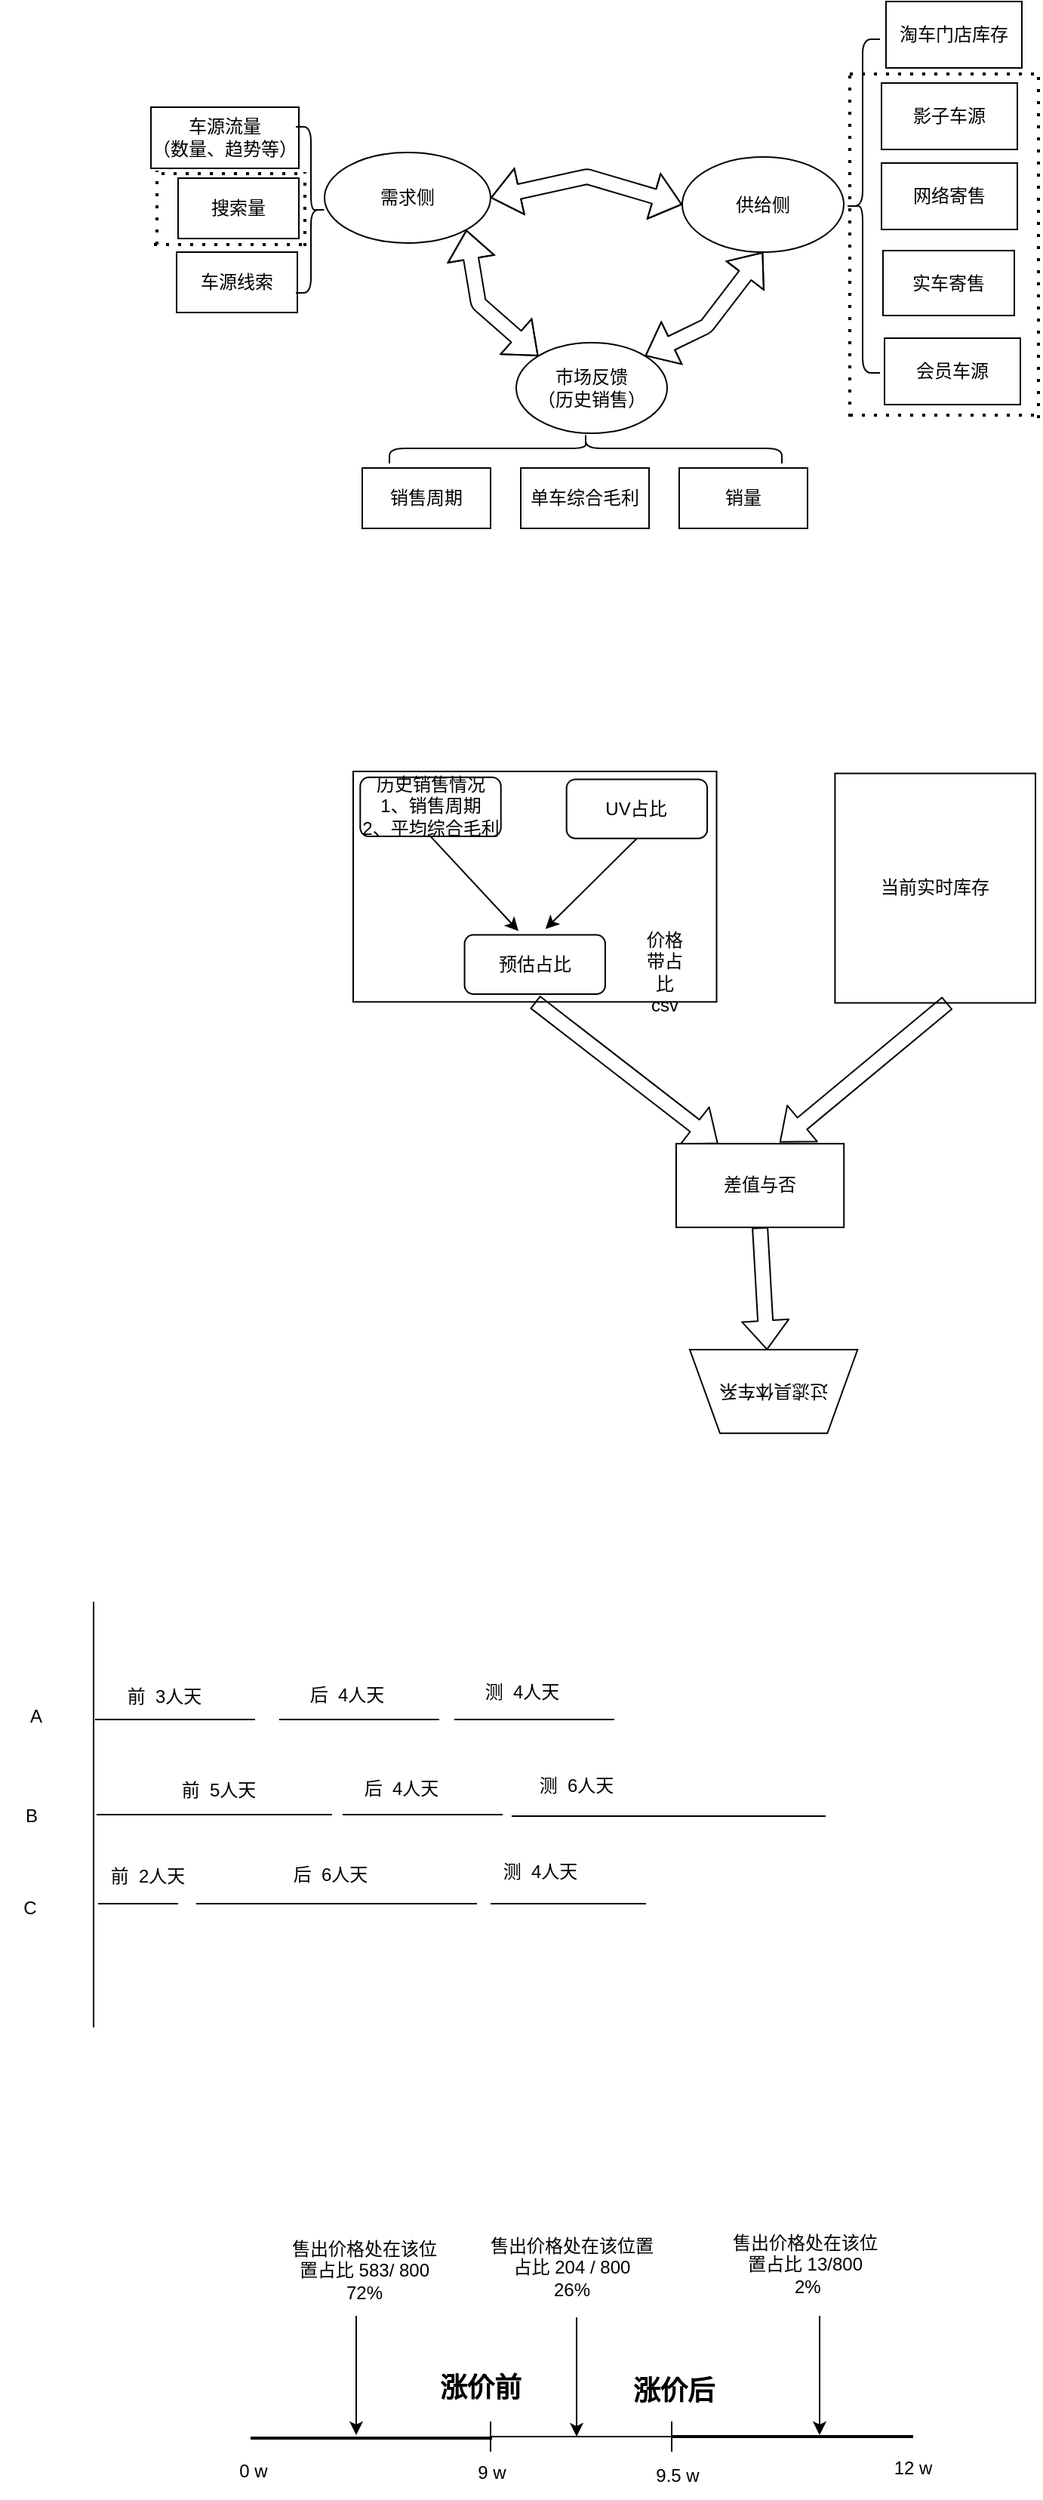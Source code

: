 <mxfile version="24.9.2">
  <diagram id="h2JnVIzkqxwsIQfDxEsc" name="Page-1">
    <mxGraphModel dx="1156" dy="581" grid="0" gridSize="10" guides="0" tooltips="1" connect="1" arrows="1" fold="1" page="1" pageScale="2" pageWidth="827" pageHeight="1169" math="0" shadow="0">
      <root>
        <mxCell id="0" />
        <mxCell id="1" parent="0" />
        <mxCell id="4rzljkEA9-k4ee4jPkZl-1" value="需求侧" style="ellipse;whiteSpace=wrap;html=1;" parent="1" vertex="1">
          <mxGeometry x="324" y="259" width="110" height="60" as="geometry" />
        </mxCell>
        <mxCell id="4rzljkEA9-k4ee4jPkZl-2" value="市场反馈&lt;br&gt;（历史销售）" style="ellipse;whiteSpace=wrap;html=1;" parent="1" vertex="1">
          <mxGeometry x="451" y="385" width="100" height="60" as="geometry" />
        </mxCell>
        <mxCell id="4rzljkEA9-k4ee4jPkZl-3" value="车源线索" style="rounded=0;whiteSpace=wrap;html=1;" parent="1" vertex="1">
          <mxGeometry x="226" y="325" width="80" height="40" as="geometry" />
        </mxCell>
        <mxCell id="4rzljkEA9-k4ee4jPkZl-4" value="车源流量&lt;br&gt;（数量、趋势等）" style="rounded=0;whiteSpace=wrap;html=1;" parent="1" vertex="1">
          <mxGeometry x="209" y="229" width="98" height="40.5" as="geometry" />
        </mxCell>
        <mxCell id="4rzljkEA9-k4ee4jPkZl-9" value="销量" style="rounded=0;whiteSpace=wrap;html=1;" parent="1" vertex="1">
          <mxGeometry x="559" y="468" width="85" height="40" as="geometry" />
        </mxCell>
        <mxCell id="4rzljkEA9-k4ee4jPkZl-10" value="单车综合毛利" style="rounded=0;whiteSpace=wrap;html=1;" parent="1" vertex="1">
          <mxGeometry x="454" y="468" width="85" height="40" as="geometry" />
        </mxCell>
        <mxCell id="4rzljkEA9-k4ee4jPkZl-11" value="销售周期" style="rounded=0;whiteSpace=wrap;html=1;" parent="1" vertex="1">
          <mxGeometry x="349" y="468" width="85" height="40" as="geometry" />
        </mxCell>
        <mxCell id="DKgyzTSYNXg1ywMiP4eZ-1" value="供给侧" style="ellipse;whiteSpace=wrap;html=1;" parent="1" vertex="1">
          <mxGeometry x="561" y="262" width="107" height="63" as="geometry" />
        </mxCell>
        <mxCell id="DKgyzTSYNXg1ywMiP4eZ-2" value="淘车门店库存" style="rounded=0;whiteSpace=wrap;html=1;" parent="1" vertex="1">
          <mxGeometry x="696" y="159" width="90" height="44" as="geometry" />
        </mxCell>
        <mxCell id="DKgyzTSYNXg1ywMiP4eZ-3" value="会员车源" style="rounded=0;whiteSpace=wrap;html=1;" parent="1" vertex="1">
          <mxGeometry x="695" y="382" width="90" height="44" as="geometry" />
        </mxCell>
        <mxCell id="DKgyzTSYNXg1ywMiP4eZ-4" value="影子车源" style="rounded=0;whiteSpace=wrap;html=1;" parent="1" vertex="1">
          <mxGeometry x="693" y="213" width="90" height="44" as="geometry" />
        </mxCell>
        <mxCell id="DKgyzTSYNXg1ywMiP4eZ-8" value="网络寄售" style="rounded=0;whiteSpace=wrap;html=1;" parent="1" vertex="1">
          <mxGeometry x="693" y="266" width="90" height="44" as="geometry" />
        </mxCell>
        <mxCell id="DKgyzTSYNXg1ywMiP4eZ-18" value="实车寄售" style="rounded=0;whiteSpace=wrap;html=1;" parent="1" vertex="1">
          <mxGeometry x="694" y="324" width="87" height="43" as="geometry" />
        </mxCell>
        <mxCell id="DKgyzTSYNXg1ywMiP4eZ-25" value="" style="shape=flexArrow;endArrow=classic;startArrow=classic;html=1;entryX=0;entryY=0.5;entryDx=0;entryDy=0;exitX=1;exitY=0.5;exitDx=0;exitDy=0;" parent="1" source="4rzljkEA9-k4ee4jPkZl-1" target="DKgyzTSYNXg1ywMiP4eZ-1" edge="1">
          <mxGeometry width="50" height="50" relative="1" as="geometry">
            <mxPoint x="399" y="286" as="sourcePoint" />
            <mxPoint x="476.5" y="242" as="targetPoint" />
            <Array as="points">
              <mxPoint x="498" y="275" />
            </Array>
          </mxGeometry>
        </mxCell>
        <mxCell id="DKgyzTSYNXg1ywMiP4eZ-28" value="" style="shape=flexArrow;endArrow=classic;startArrow=classic;html=1;entryX=0;entryY=0;entryDx=0;entryDy=0;exitX=1;exitY=1;exitDx=0;exitDy=0;" parent="1" source="4rzljkEA9-k4ee4jPkZl-1" target="4rzljkEA9-k4ee4jPkZl-2" edge="1">
          <mxGeometry width="50" height="50" relative="1" as="geometry">
            <mxPoint x="444" y="299" as="sourcePoint" />
            <mxPoint x="571" y="301" as="targetPoint" />
            <Array as="points">
              <mxPoint x="426" y="359" />
            </Array>
          </mxGeometry>
        </mxCell>
        <mxCell id="DKgyzTSYNXg1ywMiP4eZ-29" value="" style="shape=flexArrow;endArrow=classic;startArrow=classic;html=1;entryX=0.5;entryY=1;entryDx=0;entryDy=0;exitX=1;exitY=0;exitDx=0;exitDy=0;" parent="1" source="4rzljkEA9-k4ee4jPkZl-2" target="DKgyzTSYNXg1ywMiP4eZ-1" edge="1">
          <mxGeometry width="50" height="50" relative="1" as="geometry">
            <mxPoint x="454" y="309" as="sourcePoint" />
            <mxPoint x="581" y="311" as="targetPoint" />
            <Array as="points">
              <mxPoint x="577" y="374" />
            </Array>
          </mxGeometry>
        </mxCell>
        <mxCell id="DKgyzTSYNXg1ywMiP4eZ-30" value="" style="shape=curlyBracket;whiteSpace=wrap;html=1;rounded=1;rotation=90;" parent="1" vertex="1">
          <mxGeometry x="487" y="325" width="20" height="260" as="geometry" />
        </mxCell>
        <mxCell id="DKgyzTSYNXg1ywMiP4eZ-31" value="" style="shape=curlyBracket;whiteSpace=wrap;html=1;rounded=1;" parent="1" vertex="1">
          <mxGeometry x="669" y="184" width="23" height="221" as="geometry" />
        </mxCell>
        <mxCell id="DKgyzTSYNXg1ywMiP4eZ-32" value="" style="shape=curlyBracket;whiteSpace=wrap;html=1;rounded=1;rotation=-180;" parent="1" vertex="1">
          <mxGeometry x="305" y="242" width="20" height="110" as="geometry" />
        </mxCell>
        <mxCell id="qvE1DPQwKhjnJPEe9cQu-2" value="" style="endArrow=none;dashed=1;html=1;dashPattern=1 3;strokeWidth=2;" parent="1" edge="1">
          <mxGeometry width="50" height="50" relative="1" as="geometry">
            <mxPoint x="672" y="434" as="sourcePoint" />
            <mxPoint x="672" y="205" as="targetPoint" />
          </mxGeometry>
        </mxCell>
        <mxCell id="qvE1DPQwKhjnJPEe9cQu-3" value="" style="endArrow=none;dashed=1;html=1;dashPattern=1 3;strokeWidth=2;" parent="1" edge="1">
          <mxGeometry width="50" height="50" relative="1" as="geometry">
            <mxPoint x="672" y="433" as="sourcePoint" />
            <mxPoint x="797" y="433" as="targetPoint" />
          </mxGeometry>
        </mxCell>
        <mxCell id="qvE1DPQwKhjnJPEe9cQu-4" value="" style="endArrow=none;dashed=1;html=1;dashPattern=1 3;strokeWidth=2;" parent="1" edge="1">
          <mxGeometry width="50" height="50" relative="1" as="geometry">
            <mxPoint x="797" y="435" as="sourcePoint" />
            <mxPoint x="797" y="206" as="targetPoint" />
          </mxGeometry>
        </mxCell>
        <mxCell id="qvE1DPQwKhjnJPEe9cQu-6" value="" style="endArrow=none;dashed=1;html=1;dashPattern=1 3;strokeWidth=2;" parent="1" edge="1">
          <mxGeometry width="50" height="50" relative="1" as="geometry">
            <mxPoint x="672" y="207" as="sourcePoint" />
            <mxPoint x="797" y="207" as="targetPoint" />
          </mxGeometry>
        </mxCell>
        <mxCell id="YF1DhfX-Kx2zVQ6WggtQ-1" value="搜索量" style="rounded=0;whiteSpace=wrap;html=1;" parent="1" vertex="1">
          <mxGeometry x="227" y="276" width="80" height="40" as="geometry" />
        </mxCell>
        <mxCell id="YF1DhfX-Kx2zVQ6WggtQ-2" value="" style="endArrow=none;dashed=1;html=1;dashPattern=1 3;strokeWidth=2;" parent="1" edge="1">
          <mxGeometry width="50" height="50" relative="1" as="geometry">
            <mxPoint x="213" y="320" as="sourcePoint" />
            <mxPoint x="213" y="271" as="targetPoint" />
          </mxGeometry>
        </mxCell>
        <mxCell id="YF1DhfX-Kx2zVQ6WggtQ-3" value="" style="endArrow=none;dashed=1;html=1;dashPattern=1 3;strokeWidth=2;" parent="1" edge="1">
          <mxGeometry width="50" height="50" relative="1" as="geometry">
            <mxPoint x="216" y="273" as="sourcePoint" />
            <mxPoint x="312" y="273" as="targetPoint" />
          </mxGeometry>
        </mxCell>
        <mxCell id="YF1DhfX-Kx2zVQ6WggtQ-4" value="" style="endArrow=none;dashed=1;html=1;dashPattern=1 3;strokeWidth=2;" parent="1" edge="1">
          <mxGeometry width="50" height="50" relative="1" as="geometry">
            <mxPoint x="309" y="320" as="sourcePoint" />
            <mxPoint x="211" y="320" as="targetPoint" />
          </mxGeometry>
        </mxCell>
        <mxCell id="YF1DhfX-Kx2zVQ6WggtQ-5" value="" style="endArrow=none;dashed=1;html=1;dashPattern=1 3;strokeWidth=2;" parent="1" edge="1">
          <mxGeometry width="50" height="50" relative="1" as="geometry">
            <mxPoint x="311" y="321" as="sourcePoint" />
            <mxPoint x="311" y="272" as="targetPoint" />
          </mxGeometry>
        </mxCell>
        <mxCell id="kHVffpVzSkyTYF5VaRNM-18" value="" style="group" parent="1" vertex="1" connectable="0">
          <mxGeometry x="343" y="669" width="452" height="435" as="geometry" />
        </mxCell>
        <mxCell id="kHVffpVzSkyTYF5VaRNM-12" value="" style="group" parent="kHVffpVzSkyTYF5VaRNM-18" vertex="1" connectable="0">
          <mxGeometry width="452" height="153.312" as="geometry" />
        </mxCell>
        <mxCell id="kHVffpVzSkyTYF5VaRNM-7" value="" style="rounded=0;whiteSpace=wrap;html=1;" parent="kHVffpVzSkyTYF5VaRNM-12" vertex="1">
          <mxGeometry width="240.756" height="152.66" as="geometry" />
        </mxCell>
        <mxCell id="kHVffpVzSkyTYF5VaRNM-1" value="历史销售情况&lt;br&gt;1、销售周期&lt;br&gt;2、平均综合毛利" style="rounded=1;whiteSpace=wrap;html=1;" parent="kHVffpVzSkyTYF5VaRNM-12" vertex="1">
          <mxGeometry x="4.66" y="3.914" width="93.196" height="39.144" as="geometry" />
        </mxCell>
        <mxCell id="kHVffpVzSkyTYF5VaRNM-2" value="UV占比&lt;br&gt;" style="rounded=1;whiteSpace=wrap;html=1;" parent="kHVffpVzSkyTYF5VaRNM-12" vertex="1">
          <mxGeometry x="141.347" y="5.219" width="93.196" height="39.144" as="geometry" />
        </mxCell>
        <mxCell id="kHVffpVzSkyTYF5VaRNM-3" value="" style="endArrow=classic;html=1;exitX=0.5;exitY=1;exitDx=0;exitDy=0;" parent="kHVffpVzSkyTYF5VaRNM-12" source="kHVffpVzSkyTYF5VaRNM-1" edge="1">
          <mxGeometry width="50" height="50" relative="1" as="geometry">
            <mxPoint x="52.811" y="103.73" as="sourcePoint" />
            <mxPoint x="109.505" y="105.687" as="targetPoint" />
          </mxGeometry>
        </mxCell>
        <mxCell id="kHVffpVzSkyTYF5VaRNM-4" value="" style="endArrow=classic;html=1;exitX=0.5;exitY=1;exitDx=0;exitDy=0;" parent="kHVffpVzSkyTYF5VaRNM-12" source="kHVffpVzSkyTYF5VaRNM-2" edge="1">
          <mxGeometry width="50" height="50" relative="1" as="geometry">
            <mxPoint x="60.577" y="110.254" as="sourcePoint" />
            <mxPoint x="127.368" y="104.383" as="targetPoint" />
          </mxGeometry>
        </mxCell>
        <mxCell id="kHVffpVzSkyTYF5VaRNM-5" value="预估占比" style="rounded=1;whiteSpace=wrap;html=1;" parent="kHVffpVzSkyTYF5VaRNM-12" vertex="1">
          <mxGeometry x="73.78" y="108.297" width="93.196" height="39.144" as="geometry" />
        </mxCell>
        <mxCell id="kHVffpVzSkyTYF5VaRNM-8" value="价格带占比csv" style="text;html=1;strokeColor=none;fillColor=none;align=center;verticalAlign=middle;whiteSpace=wrap;rounded=0;" parent="kHVffpVzSkyTYF5VaRNM-12" vertex="1">
          <mxGeometry x="191.052" y="126.564" width="31.065" height="13.048" as="geometry" />
        </mxCell>
        <mxCell id="kHVffpVzSkyTYF5VaRNM-9" value="当前实时库存" style="rounded=0;whiteSpace=wrap;html=1;" parent="kHVffpVzSkyTYF5VaRNM-12" vertex="1">
          <mxGeometry x="319.196" y="1.305" width="132.804" height="152.007" as="geometry" />
        </mxCell>
        <mxCell id="kHVffpVzSkyTYF5VaRNM-13" value="" style="shape=flexArrow;endArrow=classic;html=1;exitX=0.5;exitY=1;exitDx=0;exitDy=0;entryX=0.25;entryY=0;entryDx=0;entryDy=0;" parent="kHVffpVzSkyTYF5VaRNM-18" source="kHVffpVzSkyTYF5VaRNM-7" target="kHVffpVzSkyTYF5VaRNM-15" edge="1">
          <mxGeometry width="50" height="50" relative="1" as="geometry">
            <mxPoint x="92.623" y="253.981" as="sourcePoint" />
            <mxPoint x="258.418" y="241.975" as="targetPoint" />
          </mxGeometry>
        </mxCell>
        <mxCell id="kHVffpVzSkyTYF5VaRNM-14" value="" style="shape=flexArrow;endArrow=classic;html=1;exitX=0.561;exitY=1;exitDx=0;exitDy=0;exitPerimeter=0;" parent="kHVffpVzSkyTYF5VaRNM-18" source="kHVffpVzSkyTYF5VaRNM-9" edge="1">
          <mxGeometry width="50" height="50" relative="1" as="geometry">
            <mxPoint x="316.77" y="274.299" as="sourcePoint" />
            <mxPoint x="282.5" y="245.669" as="targetPoint" />
          </mxGeometry>
        </mxCell>
        <mxCell id="kHVffpVzSkyTYF5VaRNM-15" value="差值与否" style="rounded=0;whiteSpace=wrap;html=1;" parent="kHVffpVzSkyTYF5VaRNM-18" vertex="1">
          <mxGeometry x="213.959" y="246.592" width="111.148" height="55.414" as="geometry" />
        </mxCell>
        <mxCell id="kHVffpVzSkyTYF5VaRNM-16" value="" style="shape=flexArrow;endArrow=classic;html=1;exitX=0.5;exitY=1;exitDx=0;exitDy=0;" parent="kHVffpVzSkyTYF5VaRNM-18" source="kHVffpVzSkyTYF5VaRNM-15" edge="1">
          <mxGeometry width="50" height="50" relative="1" as="geometry">
            <mxPoint x="255.639" y="417.452" as="sourcePoint" />
            <mxPoint x="274.164" y="383.28" as="targetPoint" />
          </mxGeometry>
        </mxCell>
        <mxCell id="kHVffpVzSkyTYF5VaRNM-17" value="过滤具体车系" style="shape=trapezoid;perimeter=trapezoidPerimeter;whiteSpace=wrap;html=1;fixedSize=1;rotation=-180;" parent="kHVffpVzSkyTYF5VaRNM-18" vertex="1">
          <mxGeometry x="223.003" y="382.996" width="111.148" height="55.414" as="geometry" />
        </mxCell>
        <mxCell id="9puYJbZPL1dWpOnrDE48-1" value="" style="endArrow=none;html=1;" parent="1" edge="1">
          <mxGeometry width="50" height="50" relative="1" as="geometry">
            <mxPoint x="171" y="1501" as="sourcePoint" />
            <mxPoint x="171" y="1219" as="targetPoint" />
          </mxGeometry>
        </mxCell>
        <mxCell id="9puYJbZPL1dWpOnrDE48-2" value="" style="endArrow=none;html=1;" parent="1" edge="1">
          <mxGeometry width="50" height="50" relative="1" as="geometry">
            <mxPoint x="172" y="1297" as="sourcePoint" />
            <mxPoint x="278" y="1297" as="targetPoint" />
          </mxGeometry>
        </mxCell>
        <mxCell id="9puYJbZPL1dWpOnrDE48-3" value="" style="endArrow=none;html=1;" parent="1" edge="1">
          <mxGeometry width="50" height="50" relative="1" as="geometry">
            <mxPoint x="294" y="1297" as="sourcePoint" />
            <mxPoint x="400" y="1297" as="targetPoint" />
          </mxGeometry>
        </mxCell>
        <mxCell id="9puYJbZPL1dWpOnrDE48-4" value="" style="endArrow=none;html=1;" parent="1" edge="1">
          <mxGeometry width="50" height="50" relative="1" as="geometry">
            <mxPoint x="410" y="1297" as="sourcePoint" />
            <mxPoint x="516" y="1297" as="targetPoint" />
          </mxGeometry>
        </mxCell>
        <mxCell id="9puYJbZPL1dWpOnrDE48-5" value="" style="endArrow=none;html=1;" parent="1" edge="1">
          <mxGeometry width="50" height="50" relative="1" as="geometry">
            <mxPoint x="173" y="1360" as="sourcePoint" />
            <mxPoint x="329" y="1360" as="targetPoint" />
          </mxGeometry>
        </mxCell>
        <mxCell id="9puYJbZPL1dWpOnrDE48-6" value="" style="endArrow=none;html=1;" parent="1" edge="1">
          <mxGeometry width="50" height="50" relative="1" as="geometry">
            <mxPoint x="336" y="1360" as="sourcePoint" />
            <mxPoint x="442" y="1360" as="targetPoint" />
          </mxGeometry>
        </mxCell>
        <mxCell id="9puYJbZPL1dWpOnrDE48-7" value="" style="endArrow=none;html=1;" parent="1" edge="1">
          <mxGeometry width="50" height="50" relative="1" as="geometry">
            <mxPoint x="448" y="1361" as="sourcePoint" />
            <mxPoint x="656" y="1361" as="targetPoint" />
          </mxGeometry>
        </mxCell>
        <mxCell id="9puYJbZPL1dWpOnrDE48-8" value="" style="endArrow=none;html=1;" parent="1" edge="1">
          <mxGeometry width="50" height="50" relative="1" as="geometry">
            <mxPoint x="174" y="1419" as="sourcePoint" />
            <mxPoint x="227" y="1419" as="targetPoint" />
          </mxGeometry>
        </mxCell>
        <mxCell id="9puYJbZPL1dWpOnrDE48-9" value="" style="endArrow=none;html=1;" parent="1" edge="1">
          <mxGeometry width="50" height="50" relative="1" as="geometry">
            <mxPoint x="239" y="1419" as="sourcePoint" />
            <mxPoint x="425" y="1419" as="targetPoint" />
          </mxGeometry>
        </mxCell>
        <mxCell id="9puYJbZPL1dWpOnrDE48-10" value="" style="endArrow=none;html=1;" parent="1" edge="1">
          <mxGeometry width="50" height="50" relative="1" as="geometry">
            <mxPoint x="434" y="1419" as="sourcePoint" />
            <mxPoint x="537" y="1419" as="targetPoint" />
          </mxGeometry>
        </mxCell>
        <mxCell id="9puYJbZPL1dWpOnrDE48-11" value="A" style="text;html=1;strokeColor=none;fillColor=none;align=center;verticalAlign=middle;whiteSpace=wrap;rounded=0;" parent="1" vertex="1">
          <mxGeometry x="113" y="1285" width="40" height="20" as="geometry" />
        </mxCell>
        <mxCell id="9puYJbZPL1dWpOnrDE48-12" value="B" style="text;html=1;strokeColor=none;fillColor=none;align=center;verticalAlign=middle;whiteSpace=wrap;rounded=0;" parent="1" vertex="1">
          <mxGeometry x="110" y="1351" width="40" height="20" as="geometry" />
        </mxCell>
        <mxCell id="9puYJbZPL1dWpOnrDE48-13" value="C" style="text;html=1;strokeColor=none;fillColor=none;align=center;verticalAlign=middle;whiteSpace=wrap;rounded=0;" parent="1" vertex="1">
          <mxGeometry x="109" y="1412" width="40" height="20" as="geometry" />
        </mxCell>
        <mxCell id="9puYJbZPL1dWpOnrDE48-14" value="前&amp;nbsp; 3人天" style="text;html=1;strokeColor=none;fillColor=none;align=center;verticalAlign=middle;whiteSpace=wrap;rounded=0;" parent="1" vertex="1">
          <mxGeometry x="188" y="1272" width="60" height="20" as="geometry" />
        </mxCell>
        <mxCell id="9puYJbZPL1dWpOnrDE48-15" value="后&amp;nbsp; 4人天" style="text;html=1;strokeColor=none;fillColor=none;align=center;verticalAlign=middle;whiteSpace=wrap;rounded=0;" parent="1" vertex="1">
          <mxGeometry x="309" y="1271" width="60" height="20" as="geometry" />
        </mxCell>
        <mxCell id="9puYJbZPL1dWpOnrDE48-16" value="测&amp;nbsp; 4人天" style="text;html=1;strokeColor=none;fillColor=none;align=center;verticalAlign=middle;whiteSpace=wrap;rounded=0;" parent="1" vertex="1">
          <mxGeometry x="425" y="1269" width="60" height="20" as="geometry" />
        </mxCell>
        <mxCell id="9puYJbZPL1dWpOnrDE48-17" value="前&amp;nbsp; 5人天" style="text;html=1;strokeColor=none;fillColor=none;align=center;verticalAlign=middle;whiteSpace=wrap;rounded=0;" parent="1" vertex="1">
          <mxGeometry x="224" y="1334" width="60" height="20" as="geometry" />
        </mxCell>
        <mxCell id="9puYJbZPL1dWpOnrDE48-18" value="后&amp;nbsp; 4人天" style="text;html=1;strokeColor=none;fillColor=none;align=center;verticalAlign=middle;whiteSpace=wrap;rounded=0;" parent="1" vertex="1">
          <mxGeometry x="345" y="1333" width="60" height="20" as="geometry" />
        </mxCell>
        <mxCell id="9puYJbZPL1dWpOnrDE48-19" value="测&amp;nbsp; 6人天" style="text;html=1;strokeColor=none;fillColor=none;align=center;verticalAlign=middle;whiteSpace=wrap;rounded=0;" parent="1" vertex="1">
          <mxGeometry x="461" y="1331" width="60" height="20" as="geometry" />
        </mxCell>
        <mxCell id="9puYJbZPL1dWpOnrDE48-20" value="前&amp;nbsp; 2人天" style="text;html=1;strokeColor=none;fillColor=none;align=center;verticalAlign=middle;whiteSpace=wrap;rounded=0;" parent="1" vertex="1">
          <mxGeometry x="177" y="1391" width="60" height="20" as="geometry" />
        </mxCell>
        <mxCell id="9puYJbZPL1dWpOnrDE48-21" value="后&amp;nbsp; 6人天" style="text;html=1;strokeColor=none;fillColor=none;align=center;verticalAlign=middle;whiteSpace=wrap;rounded=0;" parent="1" vertex="1">
          <mxGeometry x="298" y="1390" width="60" height="20" as="geometry" />
        </mxCell>
        <mxCell id="9puYJbZPL1dWpOnrDE48-22" value="测&amp;nbsp; 4人天" style="text;html=1;strokeColor=none;fillColor=none;align=center;verticalAlign=middle;whiteSpace=wrap;rounded=0;" parent="1" vertex="1">
          <mxGeometry x="437" y="1388" width="60" height="20" as="geometry" />
        </mxCell>
        <mxCell id="B-aQPAfsUVlWgTjsFbPi-1" value="" style="shape=crossbar;whiteSpace=wrap;html=1;rounded=1;" parent="1" vertex="1">
          <mxGeometry x="434" y="1762" width="120" height="20" as="geometry" />
        </mxCell>
        <mxCell id="B-aQPAfsUVlWgTjsFbPi-4" value="" style="line;strokeWidth=2;html=1;" parent="1" vertex="1">
          <mxGeometry x="275" y="1768" width="160" height="10" as="geometry" />
        </mxCell>
        <mxCell id="B-aQPAfsUVlWgTjsFbPi-5" value="" style="line;strokeWidth=2;html=1;" parent="1" vertex="1">
          <mxGeometry x="554" y="1767" width="160" height="10" as="geometry" />
        </mxCell>
        <mxCell id="B-aQPAfsUVlWgTjsFbPi-6" value="&lt;font style=&quot;font-size: 18px;&quot;&gt;涨价前&lt;/font&gt;" style="text;strokeColor=none;fillColor=none;html=1;fontSize=24;fontStyle=1;verticalAlign=middle;align=center;" parent="1" vertex="1">
          <mxGeometry x="377" y="1718" width="100" height="40" as="geometry" />
        </mxCell>
        <mxCell id="B-aQPAfsUVlWgTjsFbPi-7" value="&lt;font style=&quot;font-size: 18px;&quot;&gt;涨价后&lt;/font&gt;" style="text;strokeColor=none;fillColor=none;html=1;fontSize=24;fontStyle=1;verticalAlign=middle;align=center;" parent="1" vertex="1">
          <mxGeometry x="505" y="1720" width="100" height="40" as="geometry" />
        </mxCell>
        <mxCell id="B-aQPAfsUVlWgTjsFbPi-8" value="9 w" style="text;html=1;align=center;verticalAlign=middle;whiteSpace=wrap;rounded=0;" parent="1" vertex="1">
          <mxGeometry x="405" y="1781" width="60" height="30" as="geometry" />
        </mxCell>
        <mxCell id="B-aQPAfsUVlWgTjsFbPi-10" value="9.5 w" style="text;html=1;align=center;verticalAlign=middle;whiteSpace=wrap;rounded=0;" parent="1" vertex="1">
          <mxGeometry x="528" y="1783" width="60" height="30" as="geometry" />
        </mxCell>
        <mxCell id="B-aQPAfsUVlWgTjsFbPi-11" value="" style="endArrow=classic;html=1;rounded=0;" parent="1" edge="1">
          <mxGeometry width="50" height="50" relative="1" as="geometry">
            <mxPoint x="345" y="1692" as="sourcePoint" />
            <mxPoint x="345" y="1771" as="targetPoint" />
          </mxGeometry>
        </mxCell>
        <mxCell id="B-aQPAfsUVlWgTjsFbPi-12" value="" style="endArrow=classic;html=1;rounded=0;" parent="1" edge="1">
          <mxGeometry width="50" height="50" relative="1" as="geometry">
            <mxPoint x="491" y="1693" as="sourcePoint" />
            <mxPoint x="491" y="1772" as="targetPoint" />
          </mxGeometry>
        </mxCell>
        <mxCell id="B-aQPAfsUVlWgTjsFbPi-13" value="" style="endArrow=classic;html=1;rounded=0;" parent="1" edge="1">
          <mxGeometry width="50" height="50" relative="1" as="geometry">
            <mxPoint x="652" y="1692" as="sourcePoint" />
            <mxPoint x="652" y="1771" as="targetPoint" />
          </mxGeometry>
        </mxCell>
        <mxCell id="B-aQPAfsUVlWgTjsFbPi-14" value="0 w" style="text;html=1;align=center;verticalAlign=middle;whiteSpace=wrap;rounded=0;" parent="1" vertex="1">
          <mxGeometry x="247" y="1780" width="60" height="30" as="geometry" />
        </mxCell>
        <mxCell id="B-aQPAfsUVlWgTjsFbPi-15" value="12 w" style="text;html=1;align=center;verticalAlign=middle;whiteSpace=wrap;rounded=0;" parent="1" vertex="1">
          <mxGeometry x="684" y="1778" width="60" height="30" as="geometry" />
        </mxCell>
        <mxCell id="B-aQPAfsUVlWgTjsFbPi-16" value="售出价格处在该位置占比 583/ 800 72%" style="text;html=1;align=center;verticalAlign=middle;whiteSpace=wrap;rounded=0;" parent="1" vertex="1">
          <mxGeometry x="301" y="1645" width="99" height="34" as="geometry" />
        </mxCell>
        <mxCell id="B-aQPAfsUVlWgTjsFbPi-17" value="售出价格处在该位置占比 204 / 800&lt;div&gt;26%&lt;/div&gt;" style="text;html=1;align=center;verticalAlign=middle;whiteSpace=wrap;rounded=0;" parent="1" vertex="1">
          <mxGeometry x="432" y="1643" width="112" height="34" as="geometry" />
        </mxCell>
        <mxCell id="B-aQPAfsUVlWgTjsFbPi-18" value="售出价格处在该位置占比 13/800&lt;div&gt;&amp;nbsp;2%&lt;/div&gt;" style="text;html=1;align=center;verticalAlign=middle;whiteSpace=wrap;rounded=0;" parent="1" vertex="1">
          <mxGeometry x="593" y="1641" width="99" height="34" as="geometry" />
        </mxCell>
      </root>
    </mxGraphModel>
  </diagram>
</mxfile>
